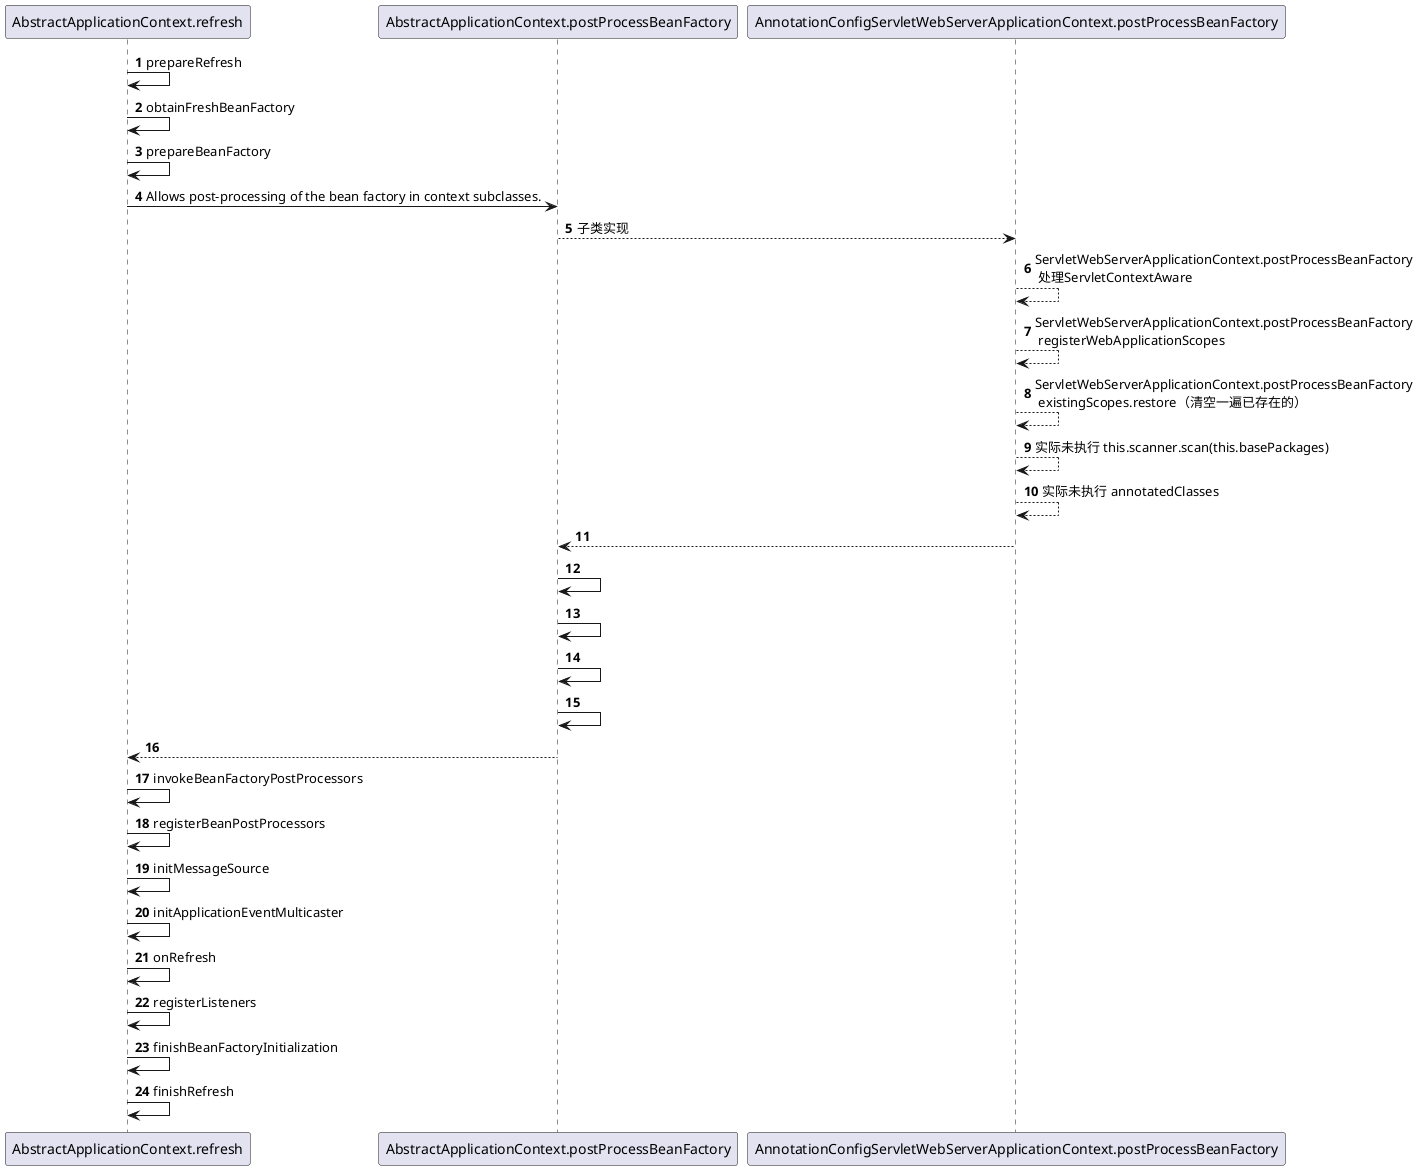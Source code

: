 @startuml
'https://plantuml.com/sequence-diagram

autonumber

AbstractApplicationContext.refresh -> AbstractApplicationContext.refresh : prepareRefresh
AbstractApplicationContext.refresh -> AbstractApplicationContext.refresh : obtainFreshBeanFactory
AbstractApplicationContext.refresh -> AbstractApplicationContext.refresh : prepareBeanFactory
AbstractApplicationContext.refresh -> AbstractApplicationContext.postProcessBeanFactory : Allows post-processing of the bean factory in context subclasses.
AbstractApplicationContext.postProcessBeanFactory --> AnnotationConfigServletWebServerApplicationContext.postProcessBeanFactory : 子类实现
AnnotationConfigServletWebServerApplicationContext.postProcessBeanFactory --> AnnotationConfigServletWebServerApplicationContext.postProcessBeanFactory : ServletWebServerApplicationContext.postProcessBeanFactory\n 处理ServletContextAware
AnnotationConfigServletWebServerApplicationContext.postProcessBeanFactory --> AnnotationConfigServletWebServerApplicationContext.postProcessBeanFactory : ServletWebServerApplicationContext.postProcessBeanFactory\n registerWebApplicationScopes
AnnotationConfigServletWebServerApplicationContext.postProcessBeanFactory --> AnnotationConfigServletWebServerApplicationContext.postProcessBeanFactory : ServletWebServerApplicationContext.postProcessBeanFactory\n existingScopes.restore（清空一遍已存在的）
AnnotationConfigServletWebServerApplicationContext.postProcessBeanFactory --> AnnotationConfigServletWebServerApplicationContext.postProcessBeanFactory : 实际未执行 this.scanner.scan(this.basePackages)
AnnotationConfigServletWebServerApplicationContext.postProcessBeanFactory --> AnnotationConfigServletWebServerApplicationContext.postProcessBeanFactory : 实际未执行 annotatedClasses
AnnotationConfigServletWebServerApplicationContext.postProcessBeanFactory --> AbstractApplicationContext.postProcessBeanFactory :
AbstractApplicationContext.postProcessBeanFactory -> AbstractApplicationContext.postProcessBeanFactory :
AbstractApplicationContext.postProcessBeanFactory -> AbstractApplicationContext.postProcessBeanFactory :
AbstractApplicationContext.postProcessBeanFactory -> AbstractApplicationContext.postProcessBeanFactory :
AbstractApplicationContext.postProcessBeanFactory -> AbstractApplicationContext.postProcessBeanFactory :
AbstractApplicationContext.postProcessBeanFactory --> AbstractApplicationContext.refresh
AbstractApplicationContext.refresh -> AbstractApplicationContext.refresh : invokeBeanFactoryPostProcessors
AbstractApplicationContext.refresh -> AbstractApplicationContext.refresh : registerBeanPostProcessors
AbstractApplicationContext.refresh -> AbstractApplicationContext.refresh : initMessageSource
AbstractApplicationContext.refresh -> AbstractApplicationContext.refresh : initApplicationEventMulticaster
AbstractApplicationContext.refresh -> AbstractApplicationContext.refresh : onRefresh
AbstractApplicationContext.refresh -> AbstractApplicationContext.refresh : registerListeners
AbstractApplicationContext.refresh -> AbstractApplicationContext.refresh : finishBeanFactoryInitialization
AbstractApplicationContext.refresh -> AbstractApplicationContext.refresh : finishRefresh

@enduml
